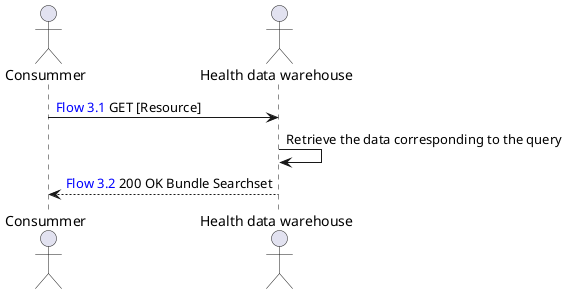 @startuml
actor "Consummer" as C
actor "Health data warehouse" as EDS

C -> EDS: <color:blue>Flow 3.1</color> GET [Resource]
EDS -> EDS: Retrieve the data corresponding to the query
EDS --> C: <color:blue>Flow 3.2</color> 200 OK Bundle Searchset
@enduml